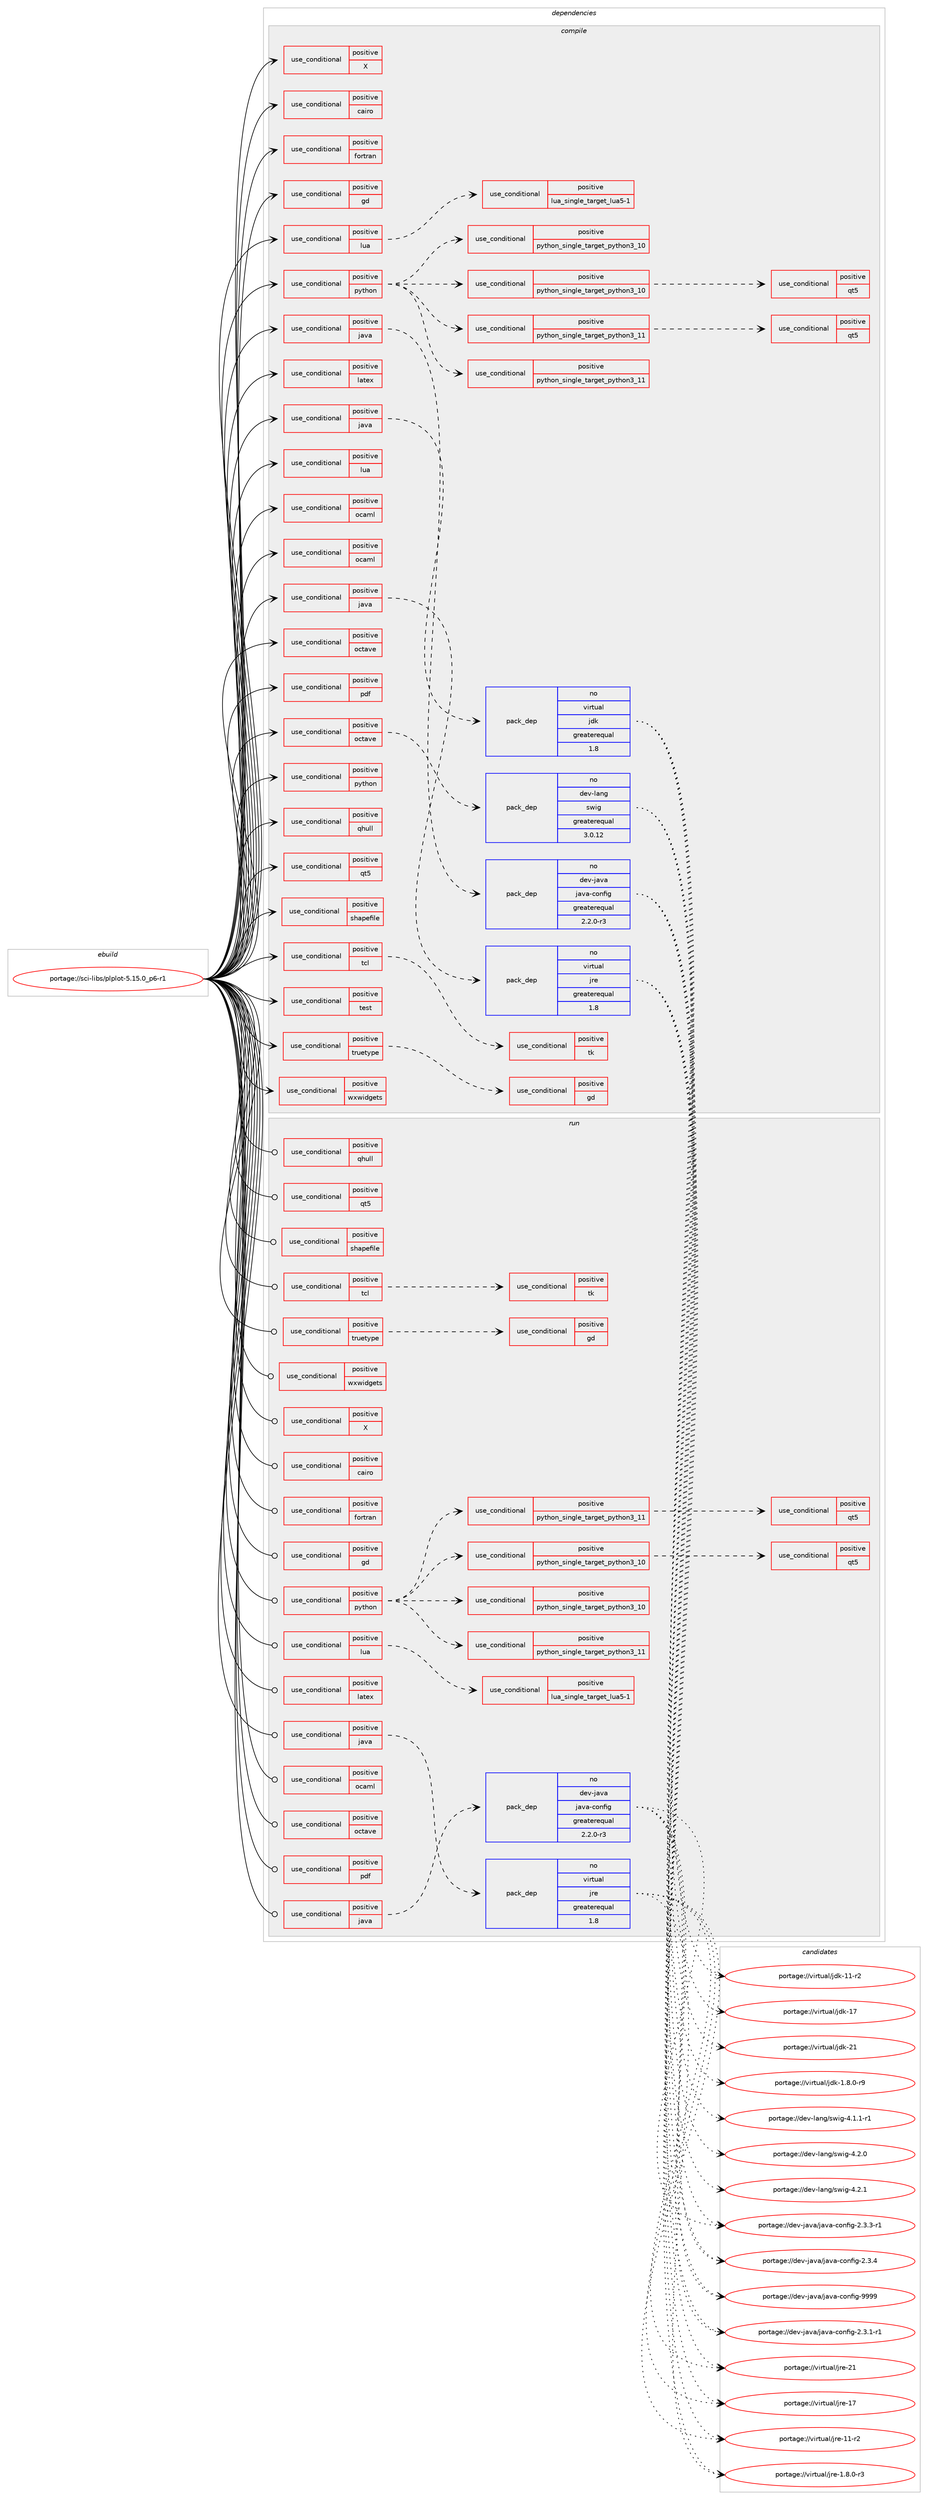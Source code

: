 digraph prolog {

# *************
# Graph options
# *************

newrank=true;
concentrate=true;
compound=true;
graph [rankdir=LR,fontname=Helvetica,fontsize=10,ranksep=1.5];#, ranksep=2.5, nodesep=0.2];
edge  [arrowhead=vee];
node  [fontname=Helvetica,fontsize=10];

# **********
# The ebuild
# **********

subgraph cluster_leftcol {
color=gray;
rank=same;
label=<<i>ebuild</i>>;
id [label="portage://sci-libs/plplot-5.15.0_p6-r1", color=red, width=4, href="../sci-libs/plplot-5.15.0_p6-r1.svg"];
}

# ****************
# The dependencies
# ****************

subgraph cluster_midcol {
color=gray;
label=<<i>dependencies</i>>;
subgraph cluster_compile {
fillcolor="#eeeeee";
style=filled;
label=<<i>compile</i>>;
subgraph cond104595 {
dependency202658 [label=<<TABLE BORDER="0" CELLBORDER="1" CELLSPACING="0" CELLPADDING="4"><TR><TD ROWSPAN="3" CELLPADDING="10">use_conditional</TD></TR><TR><TD>positive</TD></TR><TR><TD>X</TD></TR></TABLE>>, shape=none, color=red];
# *** BEGIN UNKNOWN DEPENDENCY TYPE (TODO) ***
# dependency202658 -> package_dependency(portage://sci-libs/plplot-5.15.0_p6-r1,install,no,x11-libs,libX11,none,[,,],[slot(0),equal],[])
# *** END UNKNOWN DEPENDENCY TYPE (TODO) ***

# *** BEGIN UNKNOWN DEPENDENCY TYPE (TODO) ***
# dependency202658 -> package_dependency(portage://sci-libs/plplot-5.15.0_p6-r1,install,no,x11-libs,libXau,none,[,,],[slot(0),equal],[])
# *** END UNKNOWN DEPENDENCY TYPE (TODO) ***

# *** BEGIN UNKNOWN DEPENDENCY TYPE (TODO) ***
# dependency202658 -> package_dependency(portage://sci-libs/plplot-5.15.0_p6-r1,install,no,x11-libs,libXdmcp,none,[,,],[slot(0),equal],[])
# *** END UNKNOWN DEPENDENCY TYPE (TODO) ***

}
id:e -> dependency202658:w [weight=20,style="solid",arrowhead="vee"];
subgraph cond104596 {
dependency202659 [label=<<TABLE BORDER="0" CELLBORDER="1" CELLSPACING="0" CELLPADDING="4"><TR><TD ROWSPAN="3" CELLPADDING="10">use_conditional</TD></TR><TR><TD>positive</TD></TR><TR><TD>cairo</TD></TR></TABLE>>, shape=none, color=red];
# *** BEGIN UNKNOWN DEPENDENCY TYPE (TODO) ***
# dependency202659 -> package_dependency(portage://sci-libs/plplot-5.15.0_p6-r1,install,no,x11-libs,cairo,none,[,,],[slot(0),equal],[use(optenable(svg),positive),use(enable(X),none)])
# *** END UNKNOWN DEPENDENCY TYPE (TODO) ***

}
id:e -> dependency202659:w [weight=20,style="solid",arrowhead="vee"];
subgraph cond104597 {
dependency202660 [label=<<TABLE BORDER="0" CELLBORDER="1" CELLSPACING="0" CELLPADDING="4"><TR><TD ROWSPAN="3" CELLPADDING="10">use_conditional</TD></TR><TR><TD>positive</TD></TR><TR><TD>fortran</TD></TR></TABLE>>, shape=none, color=red];
# *** BEGIN UNKNOWN DEPENDENCY TYPE (TODO) ***
# dependency202660 -> package_dependency(portage://sci-libs/plplot-5.15.0_p6-r1,install,no,virtual,fortran,none,[,,],[],[])
# *** END UNKNOWN DEPENDENCY TYPE (TODO) ***

}
id:e -> dependency202660:w [weight=20,style="solid",arrowhead="vee"];
subgraph cond104598 {
dependency202661 [label=<<TABLE BORDER="0" CELLBORDER="1" CELLSPACING="0" CELLPADDING="4"><TR><TD ROWSPAN="3" CELLPADDING="10">use_conditional</TD></TR><TR><TD>positive</TD></TR><TR><TD>gd</TD></TR></TABLE>>, shape=none, color=red];
# *** BEGIN UNKNOWN DEPENDENCY TYPE (TODO) ***
# dependency202661 -> package_dependency(portage://sci-libs/plplot-5.15.0_p6-r1,install,no,media-libs,gd,none,[,,],[slot(2),equal],[use(optenable(jpeg),none),use(optenable(png),none)])
# *** END UNKNOWN DEPENDENCY TYPE (TODO) ***

}
id:e -> dependency202661:w [weight=20,style="solid",arrowhead="vee"];
subgraph cond104599 {
dependency202662 [label=<<TABLE BORDER="0" CELLBORDER="1" CELLSPACING="0" CELLPADDING="4"><TR><TD ROWSPAN="3" CELLPADDING="10">use_conditional</TD></TR><TR><TD>positive</TD></TR><TR><TD>java</TD></TR></TABLE>>, shape=none, color=red];
subgraph pack95256 {
dependency202663 [label=<<TABLE BORDER="0" CELLBORDER="1" CELLSPACING="0" CELLPADDING="4" WIDTH="220"><TR><TD ROWSPAN="6" CELLPADDING="30">pack_dep</TD></TR><TR><TD WIDTH="110">no</TD></TR><TR><TD>dev-java</TD></TR><TR><TD>java-config</TD></TR><TR><TD>greaterequal</TD></TR><TR><TD>2.2.0-r3</TD></TR></TABLE>>, shape=none, color=blue];
}
dependency202662:e -> dependency202663:w [weight=20,style="dashed",arrowhead="vee"];
}
id:e -> dependency202662:w [weight=20,style="solid",arrowhead="vee"];
subgraph cond104600 {
dependency202664 [label=<<TABLE BORDER="0" CELLBORDER="1" CELLSPACING="0" CELLPADDING="4"><TR><TD ROWSPAN="3" CELLPADDING="10">use_conditional</TD></TR><TR><TD>positive</TD></TR><TR><TD>java</TD></TR></TABLE>>, shape=none, color=red];
subgraph pack95257 {
dependency202665 [label=<<TABLE BORDER="0" CELLBORDER="1" CELLSPACING="0" CELLPADDING="4" WIDTH="220"><TR><TD ROWSPAN="6" CELLPADDING="30">pack_dep</TD></TR><TR><TD WIDTH="110">no</TD></TR><TR><TD>virtual</TD></TR><TR><TD>jdk</TD></TR><TR><TD>greaterequal</TD></TR><TR><TD>1.8</TD></TR></TABLE>>, shape=none, color=blue];
}
dependency202664:e -> dependency202665:w [weight=20,style="dashed",arrowhead="vee"];
# *** BEGIN UNKNOWN DEPENDENCY TYPE (TODO) ***
# dependency202664 -> package_dependency(portage://sci-libs/plplot-5.15.0_p6-r1,install,no,dev-lang,swig,none,[,,],[],[])
# *** END UNKNOWN DEPENDENCY TYPE (TODO) ***

}
id:e -> dependency202664:w [weight=20,style="solid",arrowhead="vee"];
subgraph cond104601 {
dependency202666 [label=<<TABLE BORDER="0" CELLBORDER="1" CELLSPACING="0" CELLPADDING="4"><TR><TD ROWSPAN="3" CELLPADDING="10">use_conditional</TD></TR><TR><TD>positive</TD></TR><TR><TD>java</TD></TR></TABLE>>, shape=none, color=red];
subgraph pack95258 {
dependency202667 [label=<<TABLE BORDER="0" CELLBORDER="1" CELLSPACING="0" CELLPADDING="4" WIDTH="220"><TR><TD ROWSPAN="6" CELLPADDING="30">pack_dep</TD></TR><TR><TD WIDTH="110">no</TD></TR><TR><TD>virtual</TD></TR><TR><TD>jre</TD></TR><TR><TD>greaterequal</TD></TR><TR><TD>1.8</TD></TR></TABLE>>, shape=none, color=blue];
}
dependency202666:e -> dependency202667:w [weight=20,style="dashed",arrowhead="vee"];
}
id:e -> dependency202666:w [weight=20,style="solid",arrowhead="vee"];
subgraph cond104602 {
dependency202668 [label=<<TABLE BORDER="0" CELLBORDER="1" CELLSPACING="0" CELLPADDING="4"><TR><TD ROWSPAN="3" CELLPADDING="10">use_conditional</TD></TR><TR><TD>positive</TD></TR><TR><TD>latex</TD></TR></TABLE>>, shape=none, color=red];
# *** BEGIN UNKNOWN DEPENDENCY TYPE (TODO) ***
# dependency202668 -> package_dependency(portage://sci-libs/plplot-5.15.0_p6-r1,install,no,app-text,ghostscript-gpl,none,[,,],[],[])
# *** END UNKNOWN DEPENDENCY TYPE (TODO) ***

# *** BEGIN UNKNOWN DEPENDENCY TYPE (TODO) ***
# dependency202668 -> package_dependency(portage://sci-libs/plplot-5.15.0_p6-r1,install,no,virtual,latex-base,none,[,,],[],[])
# *** END UNKNOWN DEPENDENCY TYPE (TODO) ***

}
id:e -> dependency202668:w [weight=20,style="solid",arrowhead="vee"];
subgraph cond104603 {
dependency202669 [label=<<TABLE BORDER="0" CELLBORDER="1" CELLSPACING="0" CELLPADDING="4"><TR><TD ROWSPAN="3" CELLPADDING="10">use_conditional</TD></TR><TR><TD>positive</TD></TR><TR><TD>lua</TD></TR></TABLE>>, shape=none, color=red];
subgraph cond104604 {
dependency202670 [label=<<TABLE BORDER="0" CELLBORDER="1" CELLSPACING="0" CELLPADDING="4"><TR><TD ROWSPAN="3" CELLPADDING="10">use_conditional</TD></TR><TR><TD>positive</TD></TR><TR><TD>lua_single_target_lua5-1</TD></TR></TABLE>>, shape=none, color=red];
# *** BEGIN UNKNOWN DEPENDENCY TYPE (TODO) ***
# dependency202670 -> package_dependency(portage://sci-libs/plplot-5.15.0_p6-r1,install,no,dev-lang,lua,none,[,,],[slot(5.1)],[])
# *** END UNKNOWN DEPENDENCY TYPE (TODO) ***

}
dependency202669:e -> dependency202670:w [weight=20,style="dashed",arrowhead="vee"];
}
id:e -> dependency202669:w [weight=20,style="solid",arrowhead="vee"];
subgraph cond104605 {
dependency202671 [label=<<TABLE BORDER="0" CELLBORDER="1" CELLSPACING="0" CELLPADDING="4"><TR><TD ROWSPAN="3" CELLPADDING="10">use_conditional</TD></TR><TR><TD>positive</TD></TR><TR><TD>lua</TD></TR></TABLE>>, shape=none, color=red];
# *** BEGIN UNKNOWN DEPENDENCY TYPE (TODO) ***
# dependency202671 -> package_dependency(portage://sci-libs/plplot-5.15.0_p6-r1,install,no,dev-lang,swig,none,[,,],[],[])
# *** END UNKNOWN DEPENDENCY TYPE (TODO) ***

}
id:e -> dependency202671:w [weight=20,style="solid",arrowhead="vee"];
subgraph cond104606 {
dependency202672 [label=<<TABLE BORDER="0" CELLBORDER="1" CELLSPACING="0" CELLPADDING="4"><TR><TD ROWSPAN="3" CELLPADDING="10">use_conditional</TD></TR><TR><TD>positive</TD></TR><TR><TD>ocaml</TD></TR></TABLE>>, shape=none, color=red];
# *** BEGIN UNKNOWN DEPENDENCY TYPE (TODO) ***
# dependency202672 -> package_dependency(portage://sci-libs/plplot-5.15.0_p6-r1,install,no,dev-lang,ocaml,none,[,,],any_same_slot,[])
# *** END UNKNOWN DEPENDENCY TYPE (TODO) ***

# *** BEGIN UNKNOWN DEPENDENCY TYPE (TODO) ***
# dependency202672 -> package_dependency(portage://sci-libs/plplot-5.15.0_p6-r1,install,no,dev-ml,camlidl,none,[,,],any_same_slot,[])
# *** END UNKNOWN DEPENDENCY TYPE (TODO) ***

}
id:e -> dependency202672:w [weight=20,style="solid",arrowhead="vee"];
subgraph cond104607 {
dependency202673 [label=<<TABLE BORDER="0" CELLBORDER="1" CELLSPACING="0" CELLPADDING="4"><TR><TD ROWSPAN="3" CELLPADDING="10">use_conditional</TD></TR><TR><TD>positive</TD></TR><TR><TD>ocaml</TD></TR></TABLE>>, shape=none, color=red];
# *** BEGIN UNKNOWN DEPENDENCY TYPE (TODO) ***
# dependency202673 -> package_dependency(portage://sci-libs/plplot-5.15.0_p6-r1,install,no,dev-ml,findlib,none,[,,],[],[])
# *** END UNKNOWN DEPENDENCY TYPE (TODO) ***

}
id:e -> dependency202673:w [weight=20,style="solid",arrowhead="vee"];
subgraph cond104608 {
dependency202674 [label=<<TABLE BORDER="0" CELLBORDER="1" CELLSPACING="0" CELLPADDING="4"><TR><TD ROWSPAN="3" CELLPADDING="10">use_conditional</TD></TR><TR><TD>positive</TD></TR><TR><TD>octave</TD></TR></TABLE>>, shape=none, color=red];
subgraph pack95259 {
dependency202675 [label=<<TABLE BORDER="0" CELLBORDER="1" CELLSPACING="0" CELLPADDING="4" WIDTH="220"><TR><TD ROWSPAN="6" CELLPADDING="30">pack_dep</TD></TR><TR><TD WIDTH="110">no</TD></TR><TR><TD>dev-lang</TD></TR><TR><TD>swig</TD></TR><TR><TD>greaterequal</TD></TR><TR><TD>3.0.12</TD></TR></TABLE>>, shape=none, color=blue];
}
dependency202674:e -> dependency202675:w [weight=20,style="dashed",arrowhead="vee"];
}
id:e -> dependency202674:w [weight=20,style="solid",arrowhead="vee"];
subgraph cond104609 {
dependency202676 [label=<<TABLE BORDER="0" CELLBORDER="1" CELLSPACING="0" CELLPADDING="4"><TR><TD ROWSPAN="3" CELLPADDING="10">use_conditional</TD></TR><TR><TD>positive</TD></TR><TR><TD>octave</TD></TR></TABLE>>, shape=none, color=red];
# *** BEGIN UNKNOWN DEPENDENCY TYPE (TODO) ***
# dependency202676 -> package_dependency(portage://sci-libs/plplot-5.15.0_p6-r1,install,no,sci-mathematics,octave,none,[,,],[slot(0),equal],[])
# *** END UNKNOWN DEPENDENCY TYPE (TODO) ***

}
id:e -> dependency202676:w [weight=20,style="solid",arrowhead="vee"];
subgraph cond104610 {
dependency202677 [label=<<TABLE BORDER="0" CELLBORDER="1" CELLSPACING="0" CELLPADDING="4"><TR><TD ROWSPAN="3" CELLPADDING="10">use_conditional</TD></TR><TR><TD>positive</TD></TR><TR><TD>pdf</TD></TR></TABLE>>, shape=none, color=red];
# *** BEGIN UNKNOWN DEPENDENCY TYPE (TODO) ***
# dependency202677 -> package_dependency(portage://sci-libs/plplot-5.15.0_p6-r1,install,no,media-libs,libharu,none,[,,],[slot(0),equal],[])
# *** END UNKNOWN DEPENDENCY TYPE (TODO) ***

}
id:e -> dependency202677:w [weight=20,style="solid",arrowhead="vee"];
subgraph cond104611 {
dependency202678 [label=<<TABLE BORDER="0" CELLBORDER="1" CELLSPACING="0" CELLPADDING="4"><TR><TD ROWSPAN="3" CELLPADDING="10">use_conditional</TD></TR><TR><TD>positive</TD></TR><TR><TD>python</TD></TR></TABLE>>, shape=none, color=red];
subgraph cond104612 {
dependency202679 [label=<<TABLE BORDER="0" CELLBORDER="1" CELLSPACING="0" CELLPADDING="4"><TR><TD ROWSPAN="3" CELLPADDING="10">use_conditional</TD></TR><TR><TD>positive</TD></TR><TR><TD>python_single_target_python3_10</TD></TR></TABLE>>, shape=none, color=red];
# *** BEGIN UNKNOWN DEPENDENCY TYPE (TODO) ***
# dependency202679 -> package_dependency(portage://sci-libs/plplot-5.15.0_p6-r1,install,no,dev-lang,python,none,[,,],[slot(3.10)],[])
# *** END UNKNOWN DEPENDENCY TYPE (TODO) ***

}
dependency202678:e -> dependency202679:w [weight=20,style="dashed",arrowhead="vee"];
subgraph cond104613 {
dependency202680 [label=<<TABLE BORDER="0" CELLBORDER="1" CELLSPACING="0" CELLPADDING="4"><TR><TD ROWSPAN="3" CELLPADDING="10">use_conditional</TD></TR><TR><TD>positive</TD></TR><TR><TD>python_single_target_python3_11</TD></TR></TABLE>>, shape=none, color=red];
# *** BEGIN UNKNOWN DEPENDENCY TYPE (TODO) ***
# dependency202680 -> package_dependency(portage://sci-libs/plplot-5.15.0_p6-r1,install,no,dev-lang,python,none,[,,],[slot(3.11)],[])
# *** END UNKNOWN DEPENDENCY TYPE (TODO) ***

}
dependency202678:e -> dependency202680:w [weight=20,style="dashed",arrowhead="vee"];
subgraph cond104614 {
dependency202681 [label=<<TABLE BORDER="0" CELLBORDER="1" CELLSPACING="0" CELLPADDING="4"><TR><TD ROWSPAN="3" CELLPADDING="10">use_conditional</TD></TR><TR><TD>positive</TD></TR><TR><TD>python_single_target_python3_10</TD></TR></TABLE>>, shape=none, color=red];
# *** BEGIN UNKNOWN DEPENDENCY TYPE (TODO) ***
# dependency202681 -> package_dependency(portage://sci-libs/plplot-5.15.0_p6-r1,install,no,dev-python,numpy,none,[,,],[],[use(enable(python_targets_python3_10),negative)])
# *** END UNKNOWN DEPENDENCY TYPE (TODO) ***

subgraph cond104615 {
dependency202682 [label=<<TABLE BORDER="0" CELLBORDER="1" CELLSPACING="0" CELLPADDING="4"><TR><TD ROWSPAN="3" CELLPADDING="10">use_conditional</TD></TR><TR><TD>positive</TD></TR><TR><TD>qt5</TD></TR></TABLE>>, shape=none, color=red];
# *** BEGIN UNKNOWN DEPENDENCY TYPE (TODO) ***
# dependency202682 -> package_dependency(portage://sci-libs/plplot-5.15.0_p6-r1,install,no,dev-python,PyQt5,none,[,,],[],[use(enable(python_targets_python3_10),negative)])
# *** END UNKNOWN DEPENDENCY TYPE (TODO) ***

}
dependency202681:e -> dependency202682:w [weight=20,style="dashed",arrowhead="vee"];
}
dependency202678:e -> dependency202681:w [weight=20,style="dashed",arrowhead="vee"];
subgraph cond104616 {
dependency202683 [label=<<TABLE BORDER="0" CELLBORDER="1" CELLSPACING="0" CELLPADDING="4"><TR><TD ROWSPAN="3" CELLPADDING="10">use_conditional</TD></TR><TR><TD>positive</TD></TR><TR><TD>python_single_target_python3_11</TD></TR></TABLE>>, shape=none, color=red];
# *** BEGIN UNKNOWN DEPENDENCY TYPE (TODO) ***
# dependency202683 -> package_dependency(portage://sci-libs/plplot-5.15.0_p6-r1,install,no,dev-python,numpy,none,[,,],[],[use(enable(python_targets_python3_11),negative)])
# *** END UNKNOWN DEPENDENCY TYPE (TODO) ***

subgraph cond104617 {
dependency202684 [label=<<TABLE BORDER="0" CELLBORDER="1" CELLSPACING="0" CELLPADDING="4"><TR><TD ROWSPAN="3" CELLPADDING="10">use_conditional</TD></TR><TR><TD>positive</TD></TR><TR><TD>qt5</TD></TR></TABLE>>, shape=none, color=red];
# *** BEGIN UNKNOWN DEPENDENCY TYPE (TODO) ***
# dependency202684 -> package_dependency(portage://sci-libs/plplot-5.15.0_p6-r1,install,no,dev-python,PyQt5,none,[,,],[],[use(enable(python_targets_python3_11),negative)])
# *** END UNKNOWN DEPENDENCY TYPE (TODO) ***

}
dependency202683:e -> dependency202684:w [weight=20,style="dashed",arrowhead="vee"];
}
dependency202678:e -> dependency202683:w [weight=20,style="dashed",arrowhead="vee"];
}
id:e -> dependency202678:w [weight=20,style="solid",arrowhead="vee"];
subgraph cond104618 {
dependency202685 [label=<<TABLE BORDER="0" CELLBORDER="1" CELLSPACING="0" CELLPADDING="4"><TR><TD ROWSPAN="3" CELLPADDING="10">use_conditional</TD></TR><TR><TD>positive</TD></TR><TR><TD>python</TD></TR></TABLE>>, shape=none, color=red];
# *** BEGIN UNKNOWN DEPENDENCY TYPE (TODO) ***
# dependency202685 -> package_dependency(portage://sci-libs/plplot-5.15.0_p6-r1,install,no,dev-lang,swig,none,[,,],[],[])
# *** END UNKNOWN DEPENDENCY TYPE (TODO) ***

}
id:e -> dependency202685:w [weight=20,style="solid",arrowhead="vee"];
subgraph cond104619 {
dependency202686 [label=<<TABLE BORDER="0" CELLBORDER="1" CELLSPACING="0" CELLPADDING="4"><TR><TD ROWSPAN="3" CELLPADDING="10">use_conditional</TD></TR><TR><TD>positive</TD></TR><TR><TD>qhull</TD></TR></TABLE>>, shape=none, color=red];
# *** BEGIN UNKNOWN DEPENDENCY TYPE (TODO) ***
# dependency202686 -> package_dependency(portage://sci-libs/plplot-5.15.0_p6-r1,install,no,media-libs,qhull,none,[,,],[slot(0),equal],[])
# *** END UNKNOWN DEPENDENCY TYPE (TODO) ***

}
id:e -> dependency202686:w [weight=20,style="solid",arrowhead="vee"];
subgraph cond104620 {
dependency202687 [label=<<TABLE BORDER="0" CELLBORDER="1" CELLSPACING="0" CELLPADDING="4"><TR><TD ROWSPAN="3" CELLPADDING="10">use_conditional</TD></TR><TR><TD>positive</TD></TR><TR><TD>qt5</TD></TR></TABLE>>, shape=none, color=red];
# *** BEGIN UNKNOWN DEPENDENCY TYPE (TODO) ***
# dependency202687 -> package_dependency(portage://sci-libs/plplot-5.15.0_p6-r1,install,no,dev-qt,qtgui,none,[,,],[slot(5)],[])
# *** END UNKNOWN DEPENDENCY TYPE (TODO) ***

# *** BEGIN UNKNOWN DEPENDENCY TYPE (TODO) ***
# dependency202687 -> package_dependency(portage://sci-libs/plplot-5.15.0_p6-r1,install,no,dev-qt,qtsvg,none,[,,],[slot(5)],[])
# *** END UNKNOWN DEPENDENCY TYPE (TODO) ***

# *** BEGIN UNKNOWN DEPENDENCY TYPE (TODO) ***
# dependency202687 -> package_dependency(portage://sci-libs/plplot-5.15.0_p6-r1,install,no,dev-qt,qtprintsupport,none,[,,],[slot(5)],[])
# *** END UNKNOWN DEPENDENCY TYPE (TODO) ***

}
id:e -> dependency202687:w [weight=20,style="solid",arrowhead="vee"];
subgraph cond104621 {
dependency202688 [label=<<TABLE BORDER="0" CELLBORDER="1" CELLSPACING="0" CELLPADDING="4"><TR><TD ROWSPAN="3" CELLPADDING="10">use_conditional</TD></TR><TR><TD>positive</TD></TR><TR><TD>shapefile</TD></TR></TABLE>>, shape=none, color=red];
# *** BEGIN UNKNOWN DEPENDENCY TYPE (TODO) ***
# dependency202688 -> package_dependency(portage://sci-libs/plplot-5.15.0_p6-r1,install,no,sci-libs,shapelib,none,[,,],[slot(0),equal],[])
# *** END UNKNOWN DEPENDENCY TYPE (TODO) ***

}
id:e -> dependency202688:w [weight=20,style="solid",arrowhead="vee"];
subgraph cond104622 {
dependency202689 [label=<<TABLE BORDER="0" CELLBORDER="1" CELLSPACING="0" CELLPADDING="4"><TR><TD ROWSPAN="3" CELLPADDING="10">use_conditional</TD></TR><TR><TD>positive</TD></TR><TR><TD>tcl</TD></TR></TABLE>>, shape=none, color=red];
# *** BEGIN UNKNOWN DEPENDENCY TYPE (TODO) ***
# dependency202689 -> package_dependency(portage://sci-libs/plplot-5.15.0_p6-r1,install,no,dev-lang,tcl,none,[,,],[slot(0),equal],[])
# *** END UNKNOWN DEPENDENCY TYPE (TODO) ***

# *** BEGIN UNKNOWN DEPENDENCY TYPE (TODO) ***
# dependency202689 -> package_dependency(portage://sci-libs/plplot-5.15.0_p6-r1,install,no,dev-tcltk,itcl,none,[,,],[slot(0),equal],[])
# *** END UNKNOWN DEPENDENCY TYPE (TODO) ***

subgraph cond104623 {
dependency202690 [label=<<TABLE BORDER="0" CELLBORDER="1" CELLSPACING="0" CELLPADDING="4"><TR><TD ROWSPAN="3" CELLPADDING="10">use_conditional</TD></TR><TR><TD>positive</TD></TR><TR><TD>tk</TD></TR></TABLE>>, shape=none, color=red];
# *** BEGIN UNKNOWN DEPENDENCY TYPE (TODO) ***
# dependency202690 -> package_dependency(portage://sci-libs/plplot-5.15.0_p6-r1,install,no,dev-lang,tk,none,[,,],[slot(0),equal],[])
# *** END UNKNOWN DEPENDENCY TYPE (TODO) ***

# *** BEGIN UNKNOWN DEPENDENCY TYPE (TODO) ***
# dependency202690 -> package_dependency(portage://sci-libs/plplot-5.15.0_p6-r1,install,no,dev-tcltk,itk,none,[,,],[],[])
# *** END UNKNOWN DEPENDENCY TYPE (TODO) ***

}
dependency202689:e -> dependency202690:w [weight=20,style="dashed",arrowhead="vee"];
}
id:e -> dependency202689:w [weight=20,style="solid",arrowhead="vee"];
subgraph cond104624 {
dependency202691 [label=<<TABLE BORDER="0" CELLBORDER="1" CELLSPACING="0" CELLPADDING="4"><TR><TD ROWSPAN="3" CELLPADDING="10">use_conditional</TD></TR><TR><TD>positive</TD></TR><TR><TD>test</TD></TR></TABLE>>, shape=none, color=red];
# *** BEGIN UNKNOWN DEPENDENCY TYPE (TODO) ***
# dependency202691 -> package_dependency(portage://sci-libs/plplot-5.15.0_p6-r1,install,no,media-fonts,font-misc-misc,none,[,,],[],[])
# *** END UNKNOWN DEPENDENCY TYPE (TODO) ***

# *** BEGIN UNKNOWN DEPENDENCY TYPE (TODO) ***
# dependency202691 -> package_dependency(portage://sci-libs/plplot-5.15.0_p6-r1,install,no,media-fonts,font-cursor-misc,none,[,,],[],[])
# *** END UNKNOWN DEPENDENCY TYPE (TODO) ***

}
id:e -> dependency202691:w [weight=20,style="solid",arrowhead="vee"];
subgraph cond104625 {
dependency202692 [label=<<TABLE BORDER="0" CELLBORDER="1" CELLSPACING="0" CELLPADDING="4"><TR><TD ROWSPAN="3" CELLPADDING="10">use_conditional</TD></TR><TR><TD>positive</TD></TR><TR><TD>truetype</TD></TR></TABLE>>, shape=none, color=red];
# *** BEGIN UNKNOWN DEPENDENCY TYPE (TODO) ***
# dependency202692 -> package_dependency(portage://sci-libs/plplot-5.15.0_p6-r1,install,no,media-fonts,freefont,none,[,,],[],[])
# *** END UNKNOWN DEPENDENCY TYPE (TODO) ***

# *** BEGIN UNKNOWN DEPENDENCY TYPE (TODO) ***
# dependency202692 -> package_dependency(portage://sci-libs/plplot-5.15.0_p6-r1,install,no,media-libs,lasi,none,[,,],[slot(0),equal],[])
# *** END UNKNOWN DEPENDENCY TYPE (TODO) ***

subgraph cond104626 {
dependency202693 [label=<<TABLE BORDER="0" CELLBORDER="1" CELLSPACING="0" CELLPADDING="4"><TR><TD ROWSPAN="3" CELLPADDING="10">use_conditional</TD></TR><TR><TD>positive</TD></TR><TR><TD>gd</TD></TR></TABLE>>, shape=none, color=red];
# *** BEGIN UNKNOWN DEPENDENCY TYPE (TODO) ***
# dependency202693 -> package_dependency(portage://sci-libs/plplot-5.15.0_p6-r1,install,no,media-libs,gd,none,[,,],[slot(2),equal],[use(enable(truetype),none)])
# *** END UNKNOWN DEPENDENCY TYPE (TODO) ***

}
dependency202692:e -> dependency202693:w [weight=20,style="dashed",arrowhead="vee"];
}
id:e -> dependency202692:w [weight=20,style="solid",arrowhead="vee"];
subgraph cond104627 {
dependency202694 [label=<<TABLE BORDER="0" CELLBORDER="1" CELLSPACING="0" CELLPADDING="4"><TR><TD ROWSPAN="3" CELLPADDING="10">use_conditional</TD></TR><TR><TD>positive</TD></TR><TR><TD>wxwidgets</TD></TR></TABLE>>, shape=none, color=red];
# *** BEGIN UNKNOWN DEPENDENCY TYPE (TODO) ***
# dependency202694 -> package_dependency(portage://sci-libs/plplot-5.15.0_p6-r1,install,no,x11-libs,wxGTK,none,[,,],[slot(3.2-gtk3),equal],[use(enable(X),none)])
# *** END UNKNOWN DEPENDENCY TYPE (TODO) ***

# *** BEGIN UNKNOWN DEPENDENCY TYPE (TODO) ***
# dependency202694 -> package_dependency(portage://sci-libs/plplot-5.15.0_p6-r1,install,no,x11-libs,agg,none,[,,],[slot(0),equal],[use(optenable(truetype),none)])
# *** END UNKNOWN DEPENDENCY TYPE (TODO) ***

}
id:e -> dependency202694:w [weight=20,style="solid",arrowhead="vee"];
# *** BEGIN UNKNOWN DEPENDENCY TYPE (TODO) ***
# id -> package_dependency(portage://sci-libs/plplot-5.15.0_p6-r1,install,no,virtual,pkgconfig,none,[,,],[],[])
# *** END UNKNOWN DEPENDENCY TYPE (TODO) ***

}
subgraph cluster_compileandrun {
fillcolor="#eeeeee";
style=filled;
label=<<i>compile and run</i>>;
}
subgraph cluster_run {
fillcolor="#eeeeee";
style=filled;
label=<<i>run</i>>;
subgraph cond104628 {
dependency202695 [label=<<TABLE BORDER="0" CELLBORDER="1" CELLSPACING="0" CELLPADDING="4"><TR><TD ROWSPAN="3" CELLPADDING="10">use_conditional</TD></TR><TR><TD>positive</TD></TR><TR><TD>X</TD></TR></TABLE>>, shape=none, color=red];
# *** BEGIN UNKNOWN DEPENDENCY TYPE (TODO) ***
# dependency202695 -> package_dependency(portage://sci-libs/plplot-5.15.0_p6-r1,run,no,x11-libs,libX11,none,[,,],[slot(0),equal],[])
# *** END UNKNOWN DEPENDENCY TYPE (TODO) ***

# *** BEGIN UNKNOWN DEPENDENCY TYPE (TODO) ***
# dependency202695 -> package_dependency(portage://sci-libs/plplot-5.15.0_p6-r1,run,no,x11-libs,libXau,none,[,,],[slot(0),equal],[])
# *** END UNKNOWN DEPENDENCY TYPE (TODO) ***

# *** BEGIN UNKNOWN DEPENDENCY TYPE (TODO) ***
# dependency202695 -> package_dependency(portage://sci-libs/plplot-5.15.0_p6-r1,run,no,x11-libs,libXdmcp,none,[,,],[slot(0),equal],[])
# *** END UNKNOWN DEPENDENCY TYPE (TODO) ***

}
id:e -> dependency202695:w [weight=20,style="solid",arrowhead="odot"];
subgraph cond104629 {
dependency202696 [label=<<TABLE BORDER="0" CELLBORDER="1" CELLSPACING="0" CELLPADDING="4"><TR><TD ROWSPAN="3" CELLPADDING="10">use_conditional</TD></TR><TR><TD>positive</TD></TR><TR><TD>cairo</TD></TR></TABLE>>, shape=none, color=red];
# *** BEGIN UNKNOWN DEPENDENCY TYPE (TODO) ***
# dependency202696 -> package_dependency(portage://sci-libs/plplot-5.15.0_p6-r1,run,no,x11-libs,cairo,none,[,,],[slot(0),equal],[use(optenable(svg),positive),use(enable(X),none)])
# *** END UNKNOWN DEPENDENCY TYPE (TODO) ***

}
id:e -> dependency202696:w [weight=20,style="solid",arrowhead="odot"];
subgraph cond104630 {
dependency202697 [label=<<TABLE BORDER="0" CELLBORDER="1" CELLSPACING="0" CELLPADDING="4"><TR><TD ROWSPAN="3" CELLPADDING="10">use_conditional</TD></TR><TR><TD>positive</TD></TR><TR><TD>fortran</TD></TR></TABLE>>, shape=none, color=red];
# *** BEGIN UNKNOWN DEPENDENCY TYPE (TODO) ***
# dependency202697 -> package_dependency(portage://sci-libs/plplot-5.15.0_p6-r1,run,no,virtual,fortran,none,[,,],[],[])
# *** END UNKNOWN DEPENDENCY TYPE (TODO) ***

}
id:e -> dependency202697:w [weight=20,style="solid",arrowhead="odot"];
subgraph cond104631 {
dependency202698 [label=<<TABLE BORDER="0" CELLBORDER="1" CELLSPACING="0" CELLPADDING="4"><TR><TD ROWSPAN="3" CELLPADDING="10">use_conditional</TD></TR><TR><TD>positive</TD></TR><TR><TD>gd</TD></TR></TABLE>>, shape=none, color=red];
# *** BEGIN UNKNOWN DEPENDENCY TYPE (TODO) ***
# dependency202698 -> package_dependency(portage://sci-libs/plplot-5.15.0_p6-r1,run,no,media-libs,gd,none,[,,],[slot(2),equal],[use(optenable(jpeg),none),use(optenable(png),none)])
# *** END UNKNOWN DEPENDENCY TYPE (TODO) ***

}
id:e -> dependency202698:w [weight=20,style="solid",arrowhead="odot"];
subgraph cond104632 {
dependency202699 [label=<<TABLE BORDER="0" CELLBORDER="1" CELLSPACING="0" CELLPADDING="4"><TR><TD ROWSPAN="3" CELLPADDING="10">use_conditional</TD></TR><TR><TD>positive</TD></TR><TR><TD>java</TD></TR></TABLE>>, shape=none, color=red];
subgraph pack95260 {
dependency202700 [label=<<TABLE BORDER="0" CELLBORDER="1" CELLSPACING="0" CELLPADDING="4" WIDTH="220"><TR><TD ROWSPAN="6" CELLPADDING="30">pack_dep</TD></TR><TR><TD WIDTH="110">no</TD></TR><TR><TD>dev-java</TD></TR><TR><TD>java-config</TD></TR><TR><TD>greaterequal</TD></TR><TR><TD>2.2.0-r3</TD></TR></TABLE>>, shape=none, color=blue];
}
dependency202699:e -> dependency202700:w [weight=20,style="dashed",arrowhead="vee"];
}
id:e -> dependency202699:w [weight=20,style="solid",arrowhead="odot"];
subgraph cond104633 {
dependency202701 [label=<<TABLE BORDER="0" CELLBORDER="1" CELLSPACING="0" CELLPADDING="4"><TR><TD ROWSPAN="3" CELLPADDING="10">use_conditional</TD></TR><TR><TD>positive</TD></TR><TR><TD>java</TD></TR></TABLE>>, shape=none, color=red];
subgraph pack95261 {
dependency202702 [label=<<TABLE BORDER="0" CELLBORDER="1" CELLSPACING="0" CELLPADDING="4" WIDTH="220"><TR><TD ROWSPAN="6" CELLPADDING="30">pack_dep</TD></TR><TR><TD WIDTH="110">no</TD></TR><TR><TD>virtual</TD></TR><TR><TD>jre</TD></TR><TR><TD>greaterequal</TD></TR><TR><TD>1.8</TD></TR></TABLE>>, shape=none, color=blue];
}
dependency202701:e -> dependency202702:w [weight=20,style="dashed",arrowhead="vee"];
}
id:e -> dependency202701:w [weight=20,style="solid",arrowhead="odot"];
subgraph cond104634 {
dependency202703 [label=<<TABLE BORDER="0" CELLBORDER="1" CELLSPACING="0" CELLPADDING="4"><TR><TD ROWSPAN="3" CELLPADDING="10">use_conditional</TD></TR><TR><TD>positive</TD></TR><TR><TD>latex</TD></TR></TABLE>>, shape=none, color=red];
# *** BEGIN UNKNOWN DEPENDENCY TYPE (TODO) ***
# dependency202703 -> package_dependency(portage://sci-libs/plplot-5.15.0_p6-r1,run,no,app-text,ghostscript-gpl,none,[,,],[],[])
# *** END UNKNOWN DEPENDENCY TYPE (TODO) ***

# *** BEGIN UNKNOWN DEPENDENCY TYPE (TODO) ***
# dependency202703 -> package_dependency(portage://sci-libs/plplot-5.15.0_p6-r1,run,no,virtual,latex-base,none,[,,],[],[])
# *** END UNKNOWN DEPENDENCY TYPE (TODO) ***

}
id:e -> dependency202703:w [weight=20,style="solid",arrowhead="odot"];
subgraph cond104635 {
dependency202704 [label=<<TABLE BORDER="0" CELLBORDER="1" CELLSPACING="0" CELLPADDING="4"><TR><TD ROWSPAN="3" CELLPADDING="10">use_conditional</TD></TR><TR><TD>positive</TD></TR><TR><TD>lua</TD></TR></TABLE>>, shape=none, color=red];
subgraph cond104636 {
dependency202705 [label=<<TABLE BORDER="0" CELLBORDER="1" CELLSPACING="0" CELLPADDING="4"><TR><TD ROWSPAN="3" CELLPADDING="10">use_conditional</TD></TR><TR><TD>positive</TD></TR><TR><TD>lua_single_target_lua5-1</TD></TR></TABLE>>, shape=none, color=red];
# *** BEGIN UNKNOWN DEPENDENCY TYPE (TODO) ***
# dependency202705 -> package_dependency(portage://sci-libs/plplot-5.15.0_p6-r1,run,no,dev-lang,lua,none,[,,],[slot(5.1)],[])
# *** END UNKNOWN DEPENDENCY TYPE (TODO) ***

}
dependency202704:e -> dependency202705:w [weight=20,style="dashed",arrowhead="vee"];
}
id:e -> dependency202704:w [weight=20,style="solid",arrowhead="odot"];
subgraph cond104637 {
dependency202706 [label=<<TABLE BORDER="0" CELLBORDER="1" CELLSPACING="0" CELLPADDING="4"><TR><TD ROWSPAN="3" CELLPADDING="10">use_conditional</TD></TR><TR><TD>positive</TD></TR><TR><TD>ocaml</TD></TR></TABLE>>, shape=none, color=red];
# *** BEGIN UNKNOWN DEPENDENCY TYPE (TODO) ***
# dependency202706 -> package_dependency(portage://sci-libs/plplot-5.15.0_p6-r1,run,no,dev-lang,ocaml,none,[,,],any_same_slot,[])
# *** END UNKNOWN DEPENDENCY TYPE (TODO) ***

# *** BEGIN UNKNOWN DEPENDENCY TYPE (TODO) ***
# dependency202706 -> package_dependency(portage://sci-libs/plplot-5.15.0_p6-r1,run,no,dev-ml,camlidl,none,[,,],any_same_slot,[])
# *** END UNKNOWN DEPENDENCY TYPE (TODO) ***

}
id:e -> dependency202706:w [weight=20,style="solid",arrowhead="odot"];
subgraph cond104638 {
dependency202707 [label=<<TABLE BORDER="0" CELLBORDER="1" CELLSPACING="0" CELLPADDING="4"><TR><TD ROWSPAN="3" CELLPADDING="10">use_conditional</TD></TR><TR><TD>positive</TD></TR><TR><TD>octave</TD></TR></TABLE>>, shape=none, color=red];
# *** BEGIN UNKNOWN DEPENDENCY TYPE (TODO) ***
# dependency202707 -> package_dependency(portage://sci-libs/plplot-5.15.0_p6-r1,run,no,sci-mathematics,octave,none,[,,],[slot(0),equal],[])
# *** END UNKNOWN DEPENDENCY TYPE (TODO) ***

}
id:e -> dependency202707:w [weight=20,style="solid",arrowhead="odot"];
subgraph cond104639 {
dependency202708 [label=<<TABLE BORDER="0" CELLBORDER="1" CELLSPACING="0" CELLPADDING="4"><TR><TD ROWSPAN="3" CELLPADDING="10">use_conditional</TD></TR><TR><TD>positive</TD></TR><TR><TD>pdf</TD></TR></TABLE>>, shape=none, color=red];
# *** BEGIN UNKNOWN DEPENDENCY TYPE (TODO) ***
# dependency202708 -> package_dependency(portage://sci-libs/plplot-5.15.0_p6-r1,run,no,media-libs,libharu,none,[,,],[slot(0),equal],[])
# *** END UNKNOWN DEPENDENCY TYPE (TODO) ***

}
id:e -> dependency202708:w [weight=20,style="solid",arrowhead="odot"];
subgraph cond104640 {
dependency202709 [label=<<TABLE BORDER="0" CELLBORDER="1" CELLSPACING="0" CELLPADDING="4"><TR><TD ROWSPAN="3" CELLPADDING="10">use_conditional</TD></TR><TR><TD>positive</TD></TR><TR><TD>python</TD></TR></TABLE>>, shape=none, color=red];
subgraph cond104641 {
dependency202710 [label=<<TABLE BORDER="0" CELLBORDER="1" CELLSPACING="0" CELLPADDING="4"><TR><TD ROWSPAN="3" CELLPADDING="10">use_conditional</TD></TR><TR><TD>positive</TD></TR><TR><TD>python_single_target_python3_10</TD></TR></TABLE>>, shape=none, color=red];
# *** BEGIN UNKNOWN DEPENDENCY TYPE (TODO) ***
# dependency202710 -> package_dependency(portage://sci-libs/plplot-5.15.0_p6-r1,run,no,dev-lang,python,none,[,,],[slot(3.10)],[])
# *** END UNKNOWN DEPENDENCY TYPE (TODO) ***

}
dependency202709:e -> dependency202710:w [weight=20,style="dashed",arrowhead="vee"];
subgraph cond104642 {
dependency202711 [label=<<TABLE BORDER="0" CELLBORDER="1" CELLSPACING="0" CELLPADDING="4"><TR><TD ROWSPAN="3" CELLPADDING="10">use_conditional</TD></TR><TR><TD>positive</TD></TR><TR><TD>python_single_target_python3_11</TD></TR></TABLE>>, shape=none, color=red];
# *** BEGIN UNKNOWN DEPENDENCY TYPE (TODO) ***
# dependency202711 -> package_dependency(portage://sci-libs/plplot-5.15.0_p6-r1,run,no,dev-lang,python,none,[,,],[slot(3.11)],[])
# *** END UNKNOWN DEPENDENCY TYPE (TODO) ***

}
dependency202709:e -> dependency202711:w [weight=20,style="dashed",arrowhead="vee"];
subgraph cond104643 {
dependency202712 [label=<<TABLE BORDER="0" CELLBORDER="1" CELLSPACING="0" CELLPADDING="4"><TR><TD ROWSPAN="3" CELLPADDING="10">use_conditional</TD></TR><TR><TD>positive</TD></TR><TR><TD>python_single_target_python3_10</TD></TR></TABLE>>, shape=none, color=red];
# *** BEGIN UNKNOWN DEPENDENCY TYPE (TODO) ***
# dependency202712 -> package_dependency(portage://sci-libs/plplot-5.15.0_p6-r1,run,no,dev-python,numpy,none,[,,],[],[use(enable(python_targets_python3_10),negative)])
# *** END UNKNOWN DEPENDENCY TYPE (TODO) ***

subgraph cond104644 {
dependency202713 [label=<<TABLE BORDER="0" CELLBORDER="1" CELLSPACING="0" CELLPADDING="4"><TR><TD ROWSPAN="3" CELLPADDING="10">use_conditional</TD></TR><TR><TD>positive</TD></TR><TR><TD>qt5</TD></TR></TABLE>>, shape=none, color=red];
# *** BEGIN UNKNOWN DEPENDENCY TYPE (TODO) ***
# dependency202713 -> package_dependency(portage://sci-libs/plplot-5.15.0_p6-r1,run,no,dev-python,PyQt5,none,[,,],[],[use(enable(python_targets_python3_10),negative)])
# *** END UNKNOWN DEPENDENCY TYPE (TODO) ***

}
dependency202712:e -> dependency202713:w [weight=20,style="dashed",arrowhead="vee"];
}
dependency202709:e -> dependency202712:w [weight=20,style="dashed",arrowhead="vee"];
subgraph cond104645 {
dependency202714 [label=<<TABLE BORDER="0" CELLBORDER="1" CELLSPACING="0" CELLPADDING="4"><TR><TD ROWSPAN="3" CELLPADDING="10">use_conditional</TD></TR><TR><TD>positive</TD></TR><TR><TD>python_single_target_python3_11</TD></TR></TABLE>>, shape=none, color=red];
# *** BEGIN UNKNOWN DEPENDENCY TYPE (TODO) ***
# dependency202714 -> package_dependency(portage://sci-libs/plplot-5.15.0_p6-r1,run,no,dev-python,numpy,none,[,,],[],[use(enable(python_targets_python3_11),negative)])
# *** END UNKNOWN DEPENDENCY TYPE (TODO) ***

subgraph cond104646 {
dependency202715 [label=<<TABLE BORDER="0" CELLBORDER="1" CELLSPACING="0" CELLPADDING="4"><TR><TD ROWSPAN="3" CELLPADDING="10">use_conditional</TD></TR><TR><TD>positive</TD></TR><TR><TD>qt5</TD></TR></TABLE>>, shape=none, color=red];
# *** BEGIN UNKNOWN DEPENDENCY TYPE (TODO) ***
# dependency202715 -> package_dependency(portage://sci-libs/plplot-5.15.0_p6-r1,run,no,dev-python,PyQt5,none,[,,],[],[use(enable(python_targets_python3_11),negative)])
# *** END UNKNOWN DEPENDENCY TYPE (TODO) ***

}
dependency202714:e -> dependency202715:w [weight=20,style="dashed",arrowhead="vee"];
}
dependency202709:e -> dependency202714:w [weight=20,style="dashed",arrowhead="vee"];
}
id:e -> dependency202709:w [weight=20,style="solid",arrowhead="odot"];
subgraph cond104647 {
dependency202716 [label=<<TABLE BORDER="0" CELLBORDER="1" CELLSPACING="0" CELLPADDING="4"><TR><TD ROWSPAN="3" CELLPADDING="10">use_conditional</TD></TR><TR><TD>positive</TD></TR><TR><TD>qhull</TD></TR></TABLE>>, shape=none, color=red];
# *** BEGIN UNKNOWN DEPENDENCY TYPE (TODO) ***
# dependency202716 -> package_dependency(portage://sci-libs/plplot-5.15.0_p6-r1,run,no,media-libs,qhull,none,[,,],[slot(0),equal],[])
# *** END UNKNOWN DEPENDENCY TYPE (TODO) ***

}
id:e -> dependency202716:w [weight=20,style="solid",arrowhead="odot"];
subgraph cond104648 {
dependency202717 [label=<<TABLE BORDER="0" CELLBORDER="1" CELLSPACING="0" CELLPADDING="4"><TR><TD ROWSPAN="3" CELLPADDING="10">use_conditional</TD></TR><TR><TD>positive</TD></TR><TR><TD>qt5</TD></TR></TABLE>>, shape=none, color=red];
# *** BEGIN UNKNOWN DEPENDENCY TYPE (TODO) ***
# dependency202717 -> package_dependency(portage://sci-libs/plplot-5.15.0_p6-r1,run,no,dev-qt,qtgui,none,[,,],[slot(5)],[])
# *** END UNKNOWN DEPENDENCY TYPE (TODO) ***

# *** BEGIN UNKNOWN DEPENDENCY TYPE (TODO) ***
# dependency202717 -> package_dependency(portage://sci-libs/plplot-5.15.0_p6-r1,run,no,dev-qt,qtsvg,none,[,,],[slot(5)],[])
# *** END UNKNOWN DEPENDENCY TYPE (TODO) ***

# *** BEGIN UNKNOWN DEPENDENCY TYPE (TODO) ***
# dependency202717 -> package_dependency(portage://sci-libs/plplot-5.15.0_p6-r1,run,no,dev-qt,qtprintsupport,none,[,,],[slot(5)],[])
# *** END UNKNOWN DEPENDENCY TYPE (TODO) ***

}
id:e -> dependency202717:w [weight=20,style="solid",arrowhead="odot"];
subgraph cond104649 {
dependency202718 [label=<<TABLE BORDER="0" CELLBORDER="1" CELLSPACING="0" CELLPADDING="4"><TR><TD ROWSPAN="3" CELLPADDING="10">use_conditional</TD></TR><TR><TD>positive</TD></TR><TR><TD>shapefile</TD></TR></TABLE>>, shape=none, color=red];
# *** BEGIN UNKNOWN DEPENDENCY TYPE (TODO) ***
# dependency202718 -> package_dependency(portage://sci-libs/plplot-5.15.0_p6-r1,run,no,sci-libs,shapelib,none,[,,],[slot(0),equal],[])
# *** END UNKNOWN DEPENDENCY TYPE (TODO) ***

}
id:e -> dependency202718:w [weight=20,style="solid",arrowhead="odot"];
subgraph cond104650 {
dependency202719 [label=<<TABLE BORDER="0" CELLBORDER="1" CELLSPACING="0" CELLPADDING="4"><TR><TD ROWSPAN="3" CELLPADDING="10">use_conditional</TD></TR><TR><TD>positive</TD></TR><TR><TD>tcl</TD></TR></TABLE>>, shape=none, color=red];
# *** BEGIN UNKNOWN DEPENDENCY TYPE (TODO) ***
# dependency202719 -> package_dependency(portage://sci-libs/plplot-5.15.0_p6-r1,run,no,dev-lang,tcl,none,[,,],[slot(0),equal],[])
# *** END UNKNOWN DEPENDENCY TYPE (TODO) ***

# *** BEGIN UNKNOWN DEPENDENCY TYPE (TODO) ***
# dependency202719 -> package_dependency(portage://sci-libs/plplot-5.15.0_p6-r1,run,no,dev-tcltk,itcl,none,[,,],[slot(0),equal],[])
# *** END UNKNOWN DEPENDENCY TYPE (TODO) ***

subgraph cond104651 {
dependency202720 [label=<<TABLE BORDER="0" CELLBORDER="1" CELLSPACING="0" CELLPADDING="4"><TR><TD ROWSPAN="3" CELLPADDING="10">use_conditional</TD></TR><TR><TD>positive</TD></TR><TR><TD>tk</TD></TR></TABLE>>, shape=none, color=red];
# *** BEGIN UNKNOWN DEPENDENCY TYPE (TODO) ***
# dependency202720 -> package_dependency(portage://sci-libs/plplot-5.15.0_p6-r1,run,no,dev-lang,tk,none,[,,],[slot(0),equal],[])
# *** END UNKNOWN DEPENDENCY TYPE (TODO) ***

# *** BEGIN UNKNOWN DEPENDENCY TYPE (TODO) ***
# dependency202720 -> package_dependency(portage://sci-libs/plplot-5.15.0_p6-r1,run,no,dev-tcltk,itk,none,[,,],[],[])
# *** END UNKNOWN DEPENDENCY TYPE (TODO) ***

}
dependency202719:e -> dependency202720:w [weight=20,style="dashed",arrowhead="vee"];
}
id:e -> dependency202719:w [weight=20,style="solid",arrowhead="odot"];
subgraph cond104652 {
dependency202721 [label=<<TABLE BORDER="0" CELLBORDER="1" CELLSPACING="0" CELLPADDING="4"><TR><TD ROWSPAN="3" CELLPADDING="10">use_conditional</TD></TR><TR><TD>positive</TD></TR><TR><TD>truetype</TD></TR></TABLE>>, shape=none, color=red];
# *** BEGIN UNKNOWN DEPENDENCY TYPE (TODO) ***
# dependency202721 -> package_dependency(portage://sci-libs/plplot-5.15.0_p6-r1,run,no,media-fonts,freefont,none,[,,],[],[])
# *** END UNKNOWN DEPENDENCY TYPE (TODO) ***

# *** BEGIN UNKNOWN DEPENDENCY TYPE (TODO) ***
# dependency202721 -> package_dependency(portage://sci-libs/plplot-5.15.0_p6-r1,run,no,media-libs,lasi,none,[,,],[slot(0),equal],[])
# *** END UNKNOWN DEPENDENCY TYPE (TODO) ***

subgraph cond104653 {
dependency202722 [label=<<TABLE BORDER="0" CELLBORDER="1" CELLSPACING="0" CELLPADDING="4"><TR><TD ROWSPAN="3" CELLPADDING="10">use_conditional</TD></TR><TR><TD>positive</TD></TR><TR><TD>gd</TD></TR></TABLE>>, shape=none, color=red];
# *** BEGIN UNKNOWN DEPENDENCY TYPE (TODO) ***
# dependency202722 -> package_dependency(portage://sci-libs/plplot-5.15.0_p6-r1,run,no,media-libs,gd,none,[,,],[slot(2),equal],[use(enable(truetype),none)])
# *** END UNKNOWN DEPENDENCY TYPE (TODO) ***

}
dependency202721:e -> dependency202722:w [weight=20,style="dashed",arrowhead="vee"];
}
id:e -> dependency202721:w [weight=20,style="solid",arrowhead="odot"];
subgraph cond104654 {
dependency202723 [label=<<TABLE BORDER="0" CELLBORDER="1" CELLSPACING="0" CELLPADDING="4"><TR><TD ROWSPAN="3" CELLPADDING="10">use_conditional</TD></TR><TR><TD>positive</TD></TR><TR><TD>wxwidgets</TD></TR></TABLE>>, shape=none, color=red];
# *** BEGIN UNKNOWN DEPENDENCY TYPE (TODO) ***
# dependency202723 -> package_dependency(portage://sci-libs/plplot-5.15.0_p6-r1,run,no,x11-libs,wxGTK,none,[,,],[slot(3.2-gtk3),equal],[use(enable(X),none)])
# *** END UNKNOWN DEPENDENCY TYPE (TODO) ***

# *** BEGIN UNKNOWN DEPENDENCY TYPE (TODO) ***
# dependency202723 -> package_dependency(portage://sci-libs/plplot-5.15.0_p6-r1,run,no,x11-libs,agg,none,[,,],[slot(0),equal],[use(optenable(truetype),none)])
# *** END UNKNOWN DEPENDENCY TYPE (TODO) ***

}
id:e -> dependency202723:w [weight=20,style="solid",arrowhead="odot"];
}
}

# **************
# The candidates
# **************

subgraph cluster_choices {
rank=same;
color=gray;
label=<<i>candidates</i>>;

subgraph choice95256 {
color=black;
nodesep=1;
choice10010111845106971189747106971189745991111101021051034550465146494511449 [label="portage://dev-java/java-config-2.3.1-r1", color=red, width=4,href="../dev-java/java-config-2.3.1-r1.svg"];
choice10010111845106971189747106971189745991111101021051034550465146514511449 [label="portage://dev-java/java-config-2.3.3-r1", color=red, width=4,href="../dev-java/java-config-2.3.3-r1.svg"];
choice1001011184510697118974710697118974599111110102105103455046514652 [label="portage://dev-java/java-config-2.3.4", color=red, width=4,href="../dev-java/java-config-2.3.4.svg"];
choice10010111845106971189747106971189745991111101021051034557575757 [label="portage://dev-java/java-config-9999", color=red, width=4,href="../dev-java/java-config-9999.svg"];
dependency202663:e -> choice10010111845106971189747106971189745991111101021051034550465146494511449:w [style=dotted,weight="100"];
dependency202663:e -> choice10010111845106971189747106971189745991111101021051034550465146514511449:w [style=dotted,weight="100"];
dependency202663:e -> choice1001011184510697118974710697118974599111110102105103455046514652:w [style=dotted,weight="100"];
dependency202663:e -> choice10010111845106971189747106971189745991111101021051034557575757:w [style=dotted,weight="100"];
}
subgraph choice95257 {
color=black;
nodesep=1;
choice11810511411611797108471061001074549465646484511457 [label="portage://virtual/jdk-1.8.0-r9", color=red, width=4,href="../virtual/jdk-1.8.0-r9.svg"];
choice11810511411611797108471061001074549494511450 [label="portage://virtual/jdk-11-r2", color=red, width=4,href="../virtual/jdk-11-r2.svg"];
choice1181051141161179710847106100107454955 [label="portage://virtual/jdk-17", color=red, width=4,href="../virtual/jdk-17.svg"];
choice1181051141161179710847106100107455049 [label="portage://virtual/jdk-21", color=red, width=4,href="../virtual/jdk-21.svg"];
dependency202665:e -> choice11810511411611797108471061001074549465646484511457:w [style=dotted,weight="100"];
dependency202665:e -> choice11810511411611797108471061001074549494511450:w [style=dotted,weight="100"];
dependency202665:e -> choice1181051141161179710847106100107454955:w [style=dotted,weight="100"];
dependency202665:e -> choice1181051141161179710847106100107455049:w [style=dotted,weight="100"];
}
subgraph choice95258 {
color=black;
nodesep=1;
choice11810511411611797108471061141014549465646484511451 [label="portage://virtual/jre-1.8.0-r3", color=red, width=4,href="../virtual/jre-1.8.0-r3.svg"];
choice11810511411611797108471061141014549494511450 [label="portage://virtual/jre-11-r2", color=red, width=4,href="../virtual/jre-11-r2.svg"];
choice1181051141161179710847106114101454955 [label="portage://virtual/jre-17", color=red, width=4,href="../virtual/jre-17.svg"];
choice1181051141161179710847106114101455049 [label="portage://virtual/jre-21", color=red, width=4,href="../virtual/jre-21.svg"];
dependency202667:e -> choice11810511411611797108471061141014549465646484511451:w [style=dotted,weight="100"];
dependency202667:e -> choice11810511411611797108471061141014549494511450:w [style=dotted,weight="100"];
dependency202667:e -> choice1181051141161179710847106114101454955:w [style=dotted,weight="100"];
dependency202667:e -> choice1181051141161179710847106114101455049:w [style=dotted,weight="100"];
}
subgraph choice95259 {
color=black;
nodesep=1;
choice1001011184510897110103471151191051034552464946494511449 [label="portage://dev-lang/swig-4.1.1-r1", color=red, width=4,href="../dev-lang/swig-4.1.1-r1.svg"];
choice100101118451089711010347115119105103455246504648 [label="portage://dev-lang/swig-4.2.0", color=red, width=4,href="../dev-lang/swig-4.2.0.svg"];
choice100101118451089711010347115119105103455246504649 [label="portage://dev-lang/swig-4.2.1", color=red, width=4,href="../dev-lang/swig-4.2.1.svg"];
dependency202675:e -> choice1001011184510897110103471151191051034552464946494511449:w [style=dotted,weight="100"];
dependency202675:e -> choice100101118451089711010347115119105103455246504648:w [style=dotted,weight="100"];
dependency202675:e -> choice100101118451089711010347115119105103455246504649:w [style=dotted,weight="100"];
}
subgraph choice95260 {
color=black;
nodesep=1;
choice10010111845106971189747106971189745991111101021051034550465146494511449 [label="portage://dev-java/java-config-2.3.1-r1", color=red, width=4,href="../dev-java/java-config-2.3.1-r1.svg"];
choice10010111845106971189747106971189745991111101021051034550465146514511449 [label="portage://dev-java/java-config-2.3.3-r1", color=red, width=4,href="../dev-java/java-config-2.3.3-r1.svg"];
choice1001011184510697118974710697118974599111110102105103455046514652 [label="portage://dev-java/java-config-2.3.4", color=red, width=4,href="../dev-java/java-config-2.3.4.svg"];
choice10010111845106971189747106971189745991111101021051034557575757 [label="portage://dev-java/java-config-9999", color=red, width=4,href="../dev-java/java-config-9999.svg"];
dependency202700:e -> choice10010111845106971189747106971189745991111101021051034550465146494511449:w [style=dotted,weight="100"];
dependency202700:e -> choice10010111845106971189747106971189745991111101021051034550465146514511449:w [style=dotted,weight="100"];
dependency202700:e -> choice1001011184510697118974710697118974599111110102105103455046514652:w [style=dotted,weight="100"];
dependency202700:e -> choice10010111845106971189747106971189745991111101021051034557575757:w [style=dotted,weight="100"];
}
subgraph choice95261 {
color=black;
nodesep=1;
choice11810511411611797108471061141014549465646484511451 [label="portage://virtual/jre-1.8.0-r3", color=red, width=4,href="../virtual/jre-1.8.0-r3.svg"];
choice11810511411611797108471061141014549494511450 [label="portage://virtual/jre-11-r2", color=red, width=4,href="../virtual/jre-11-r2.svg"];
choice1181051141161179710847106114101454955 [label="portage://virtual/jre-17", color=red, width=4,href="../virtual/jre-17.svg"];
choice1181051141161179710847106114101455049 [label="portage://virtual/jre-21", color=red, width=4,href="../virtual/jre-21.svg"];
dependency202702:e -> choice11810511411611797108471061141014549465646484511451:w [style=dotted,weight="100"];
dependency202702:e -> choice11810511411611797108471061141014549494511450:w [style=dotted,weight="100"];
dependency202702:e -> choice1181051141161179710847106114101454955:w [style=dotted,weight="100"];
dependency202702:e -> choice1181051141161179710847106114101455049:w [style=dotted,weight="100"];
}
}

}
